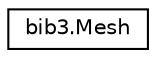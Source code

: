 digraph "Graphical Class Hierarchy"
{
  edge [fontname="Helvetica",fontsize="10",labelfontname="Helvetica",labelfontsize="10"];
  node [fontname="Helvetica",fontsize="10",shape=record];
  rankdir="LR";
  Node0 [label="bib3.Mesh",height=0.2,width=0.4,color="black", fillcolor="white", style="filled",URL="$classbib3_1_1_mesh.html"];
}
